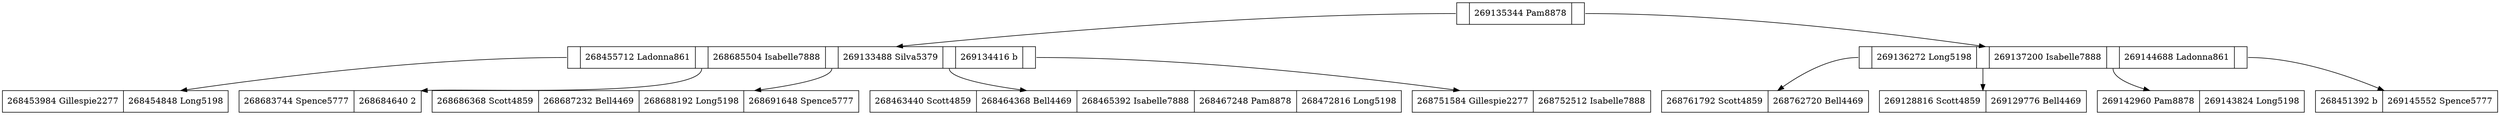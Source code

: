 digraph G {
node[shape=record]
		//Agregar Nodos Rama
R0x7f38100aadf0[label="<C1>|269135344 
 Pam8878|<C2>"];
R0x7f3810004f20[label="<C1>|268455712 
 Ladonna861|<C2>|268685504 
 Isabelle7888|<C3>|269133488 
 Silva5379|<C4>|269134416 
 b|<C5>"];
R0x7f3810004860[label="268453984 
 Gillespie2277|268454848 
 Long5198"];
R0x7f381003c9e0[label="268683744 
 Spence5777|268684640 
 2"];
R0x7f381003d420[label="268686368 
 Scott4859|268687232 
 Bell4469|268688192 
 Long5198|268691648 
 Spence5777"];
R0x7f3810006d50[label="268463440 
 Scott4859|268464368 
 Bell4469|268465392 
 Isabelle7888|268467248 
 Pam8878|268472816 
 Long5198"];
R0x7f381004d2e0[label="268751584 
 Gillespie2277|268752512 
 Isabelle7888"];
R0x7f38100ab190[label="<C1>|269136272 
 Long5198|<C2>|269137200 
 Isabelle7888|<C3>|269144688 
 Ladonna861|<C4>"];
R0x7f381004fac0[label="268761792 
 Scott4859|268762720 
 Bell4469"];
R0x7f38100a9470[label="269128816 
 Scott4859|269129776 
 Bell4469"];
R0x7f38100acbb0[label="269142960 
 Pam8878|269143824 
 Long5198"];
R0x7f3810003e40[label="268451392 
 b|269145552 
 Spence5777"];
		//Agregar conexiones
R0x7f38100aadf0:C1->R0x7f3810004f20;
R0x7f3810004f20:C1->R0x7f3810004860;
R0x7f3810004f20:C2->R0x7f381003c9e0;
R0x7f3810004f20:C3->R0x7f381003d420;
R0x7f3810004f20:C4->R0x7f3810006d50;
R0x7f3810004f20:C5->R0x7f381004d2e0;
R0x7f38100aadf0:C2->R0x7f38100ab190;
R0x7f38100ab190:C1->R0x7f381004fac0;
R0x7f38100ab190:C2->R0x7f38100a9470;
R0x7f38100ab190:C3->R0x7f38100acbb0;
R0x7f38100ab190:C4->R0x7f3810003e40;
}